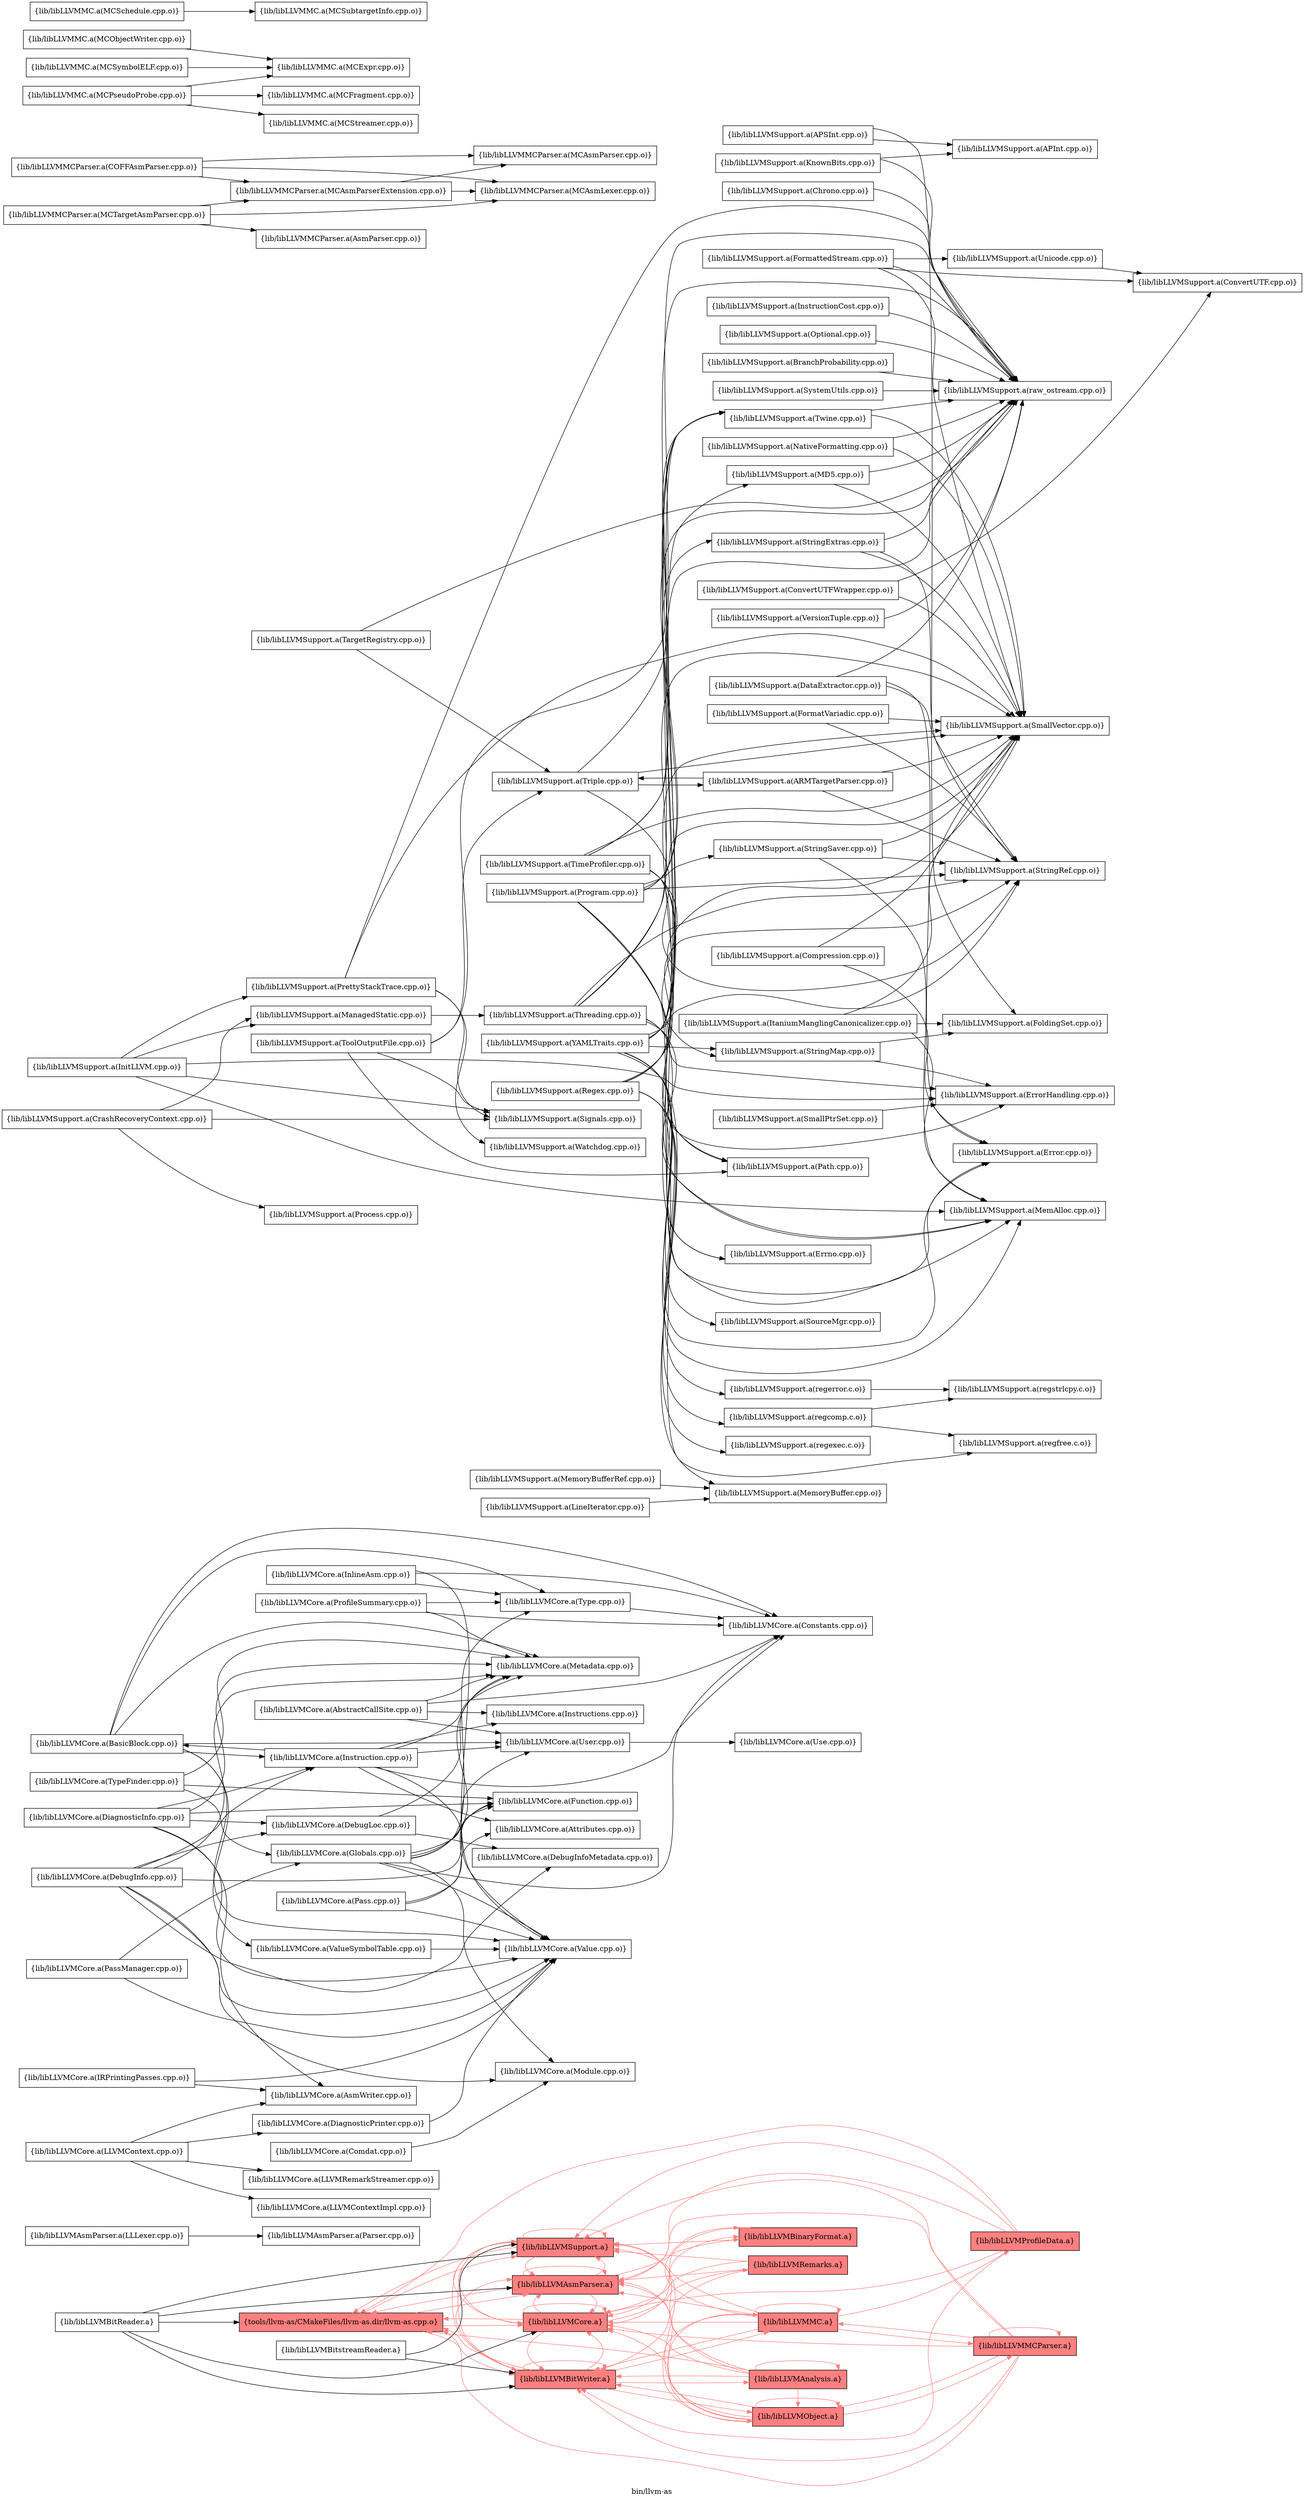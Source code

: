 digraph "bin/llvm-as" {
	label="bin/llvm-as";
	rankdir="LR"
	{ rank=same; Node0x562f87771218;  }
	{ rank=same; Node0x562f87770958; Node0x562f87770458; Node0x562f87771538; Node0x562f87771038;  }
	{ rank=same; Node0x562f8776b8b8; Node0x562f87771d58; Node0x562f877727f8; Node0x562f8776a558; Node0x562f87772c58;  }

	Node0x562f87771218 [shape=record,shape=box,style=filled,fillcolor="1.000000 0.5 1",group=1,label="{tools/llvm-as/CMakeFiles/llvm-as.dir/llvm-as.cpp.o}"];
	Node0x562f87771218 -> Node0x562f87770958[color="1.000000 0.5 1"];
	Node0x562f87771218 -> Node0x562f87770458[color="1.000000 0.5 1"];
	Node0x562f87771218 -> Node0x562f87771538[color="1.000000 0.5 1"];
	Node0x562f87771218 -> Node0x562f87771038[color="1.000000 0.5 1"];
	Node0x562f87770958 [shape=record,shape=box,style=filled,fillcolor="1.000000 0.5 1",group=1,label="{lib/libLLVMAsmParser.a}"];
	Node0x562f87770958 -> Node0x562f87771218[color="1.000000 0.5 1"];
	Node0x562f87770958 -> Node0x562f87770958[color="1.000000 0.5 1"];
	Node0x562f87770958 -> Node0x562f87771538[color="1.000000 0.5 1"];
	Node0x562f87770958 -> Node0x562f87771038[color="1.000000 0.5 1"];
	Node0x562f87770958 -> Node0x562f8776b8b8[color="1.000000 0.5 1"];
	Node0x562f87770458 [shape=record,shape=box,style=filled,fillcolor="1.000000 0.5 1",group=1,label="{lib/libLLVMBitWriter.a}"];
	Node0x562f87770458 -> Node0x562f87771218[color="1.000000 0.5 1"];
	Node0x562f87770458 -> Node0x562f87770958[color="1.000000 0.5 1"];
	Node0x562f87770458 -> Node0x562f87770458[color="1.000000 0.5 1"];
	Node0x562f87770458 -> Node0x562f87771538[color="1.000000 0.5 1"];
	Node0x562f87770458 -> Node0x562f87771038[color="1.000000 0.5 1"];
	Node0x562f87770458 -> Node0x562f87771d58[color="1.000000 0.5 1"];
	Node0x562f87770458 -> Node0x562f877727f8[color="1.000000 0.5 1"];
	Node0x562f87770458 -> Node0x562f8776a558[color="1.000000 0.5 1"];
	Node0x562f87771538 [shape=record,shape=box,style=filled,fillcolor="1.000000 0.5 1",group=1,label="{lib/libLLVMCore.a}"];
	Node0x562f87771538 -> Node0x562f87771218[color="1.000000 0.5 1"];
	Node0x562f87771538 -> Node0x562f87770958[color="1.000000 0.5 1"];
	Node0x562f87771538 -> Node0x562f87770458[color="1.000000 0.5 1"];
	Node0x562f87771538 -> Node0x562f87771538[color="1.000000 0.5 1"];
	Node0x562f87771538 -> Node0x562f87771038[color="1.000000 0.5 1"];
	Node0x562f87771538 -> Node0x562f8776b8b8[color="1.000000 0.5 1"];
	Node0x562f87771538 -> Node0x562f87772c58[color="1.000000 0.5 1"];
	Node0x562f87771038 [shape=record,shape=box,style=filled,fillcolor="1.000000 0.5 1",group=1,label="{lib/libLLVMSupport.a}"];
	Node0x562f87771038 -> Node0x562f87770958[color="1.000000 0.5 1"];
	Node0x562f87771038 -> Node0x562f87770458[color="1.000000 0.5 1"];
	Node0x562f87771038 -> Node0x562f87771538[color="1.000000 0.5 1"];
	Node0x562f87771038 -> Node0x562f87771038[color="1.000000 0.5 1"];
	Node0x562f87771038 -> Node0x562f87771218[color="1.000000 0.5 1"];
	Node0x562f87772fc8 [shape=record,shape=box,group=0,label="{lib/libLLVMAsmParser.a(LLLexer.cpp.o)}"];
	Node0x562f87772fc8 -> Node0x562f877728e8;
	Node0x562f877728e8 [shape=record,shape=box,group=0,label="{lib/libLLVMAsmParser.a(Parser.cpp.o)}"];
	Node0x562f8776b8b8 [shape=record,shape=box,style=filled,fillcolor="1.000000 0.5 1",group=1,label="{lib/libLLVMBinaryFormat.a}"];
	Node0x562f8776b8b8 -> Node0x562f87771538[color="1.000000 0.5 1"];
	Node0x562f8776b8b8 -> Node0x562f87771038[color="1.000000 0.5 1"];
	Node0x562f87771d58 [shape=record,shape=box,style=filled,fillcolor="1.000000 0.5 1",group=1,label="{lib/libLLVMAnalysis.a}"];
	Node0x562f87771d58 -> Node0x562f87771218[color="1.000000 0.5 1"];
	Node0x562f87771d58 -> Node0x562f87770958[color="1.000000 0.5 1"];
	Node0x562f87771d58 -> Node0x562f87771538[color="1.000000 0.5 1"];
	Node0x562f87771d58 -> Node0x562f87771038[color="1.000000 0.5 1"];
	Node0x562f87771d58 -> Node0x562f877727f8[color="1.000000 0.5 1"];
	Node0x562f87771d58 -> Node0x562f87770458[color="1.000000 0.5 1"];
	Node0x562f87771d58 -> Node0x562f87771d58[color="1.000000 0.5 1"];
	Node0x562f877727f8 [shape=record,shape=box,style=filled,fillcolor="1.000000 0.5 1",group=1,label="{lib/libLLVMObject.a}"];
	Node0x562f877727f8 -> Node0x562f87770958[color="1.000000 0.5 1"];
	Node0x562f877727f8 -> Node0x562f87770458[color="1.000000 0.5 1"];
	Node0x562f877727f8 -> Node0x562f87771538[color="1.000000 0.5 1"];
	Node0x562f877727f8 -> Node0x562f87771038[color="1.000000 0.5 1"];
	Node0x562f877727f8 -> Node0x562f877727f8[color="1.000000 0.5 1"];
	Node0x562f877727f8 -> Node0x562f8776a558[color="1.000000 0.5 1"];
	Node0x562f877727f8 -> Node0x562f87773ab8[color="1.000000 0.5 1"];
	Node0x562f8776a558 [shape=record,shape=box,style=filled,fillcolor="1.000000 0.5 1",group=1,label="{lib/libLLVMMC.a}"];
	Node0x562f8776a558 -> Node0x562f87771538[color="1.000000 0.5 1"];
	Node0x562f8776a558 -> Node0x562f87771038[color="1.000000 0.5 1"];
	Node0x562f8776a558 -> Node0x562f877727f8[color="1.000000 0.5 1"];
	Node0x562f8776a558 -> Node0x562f8776a558[color="1.000000 0.5 1"];
	Node0x562f8776a558 -> Node0x562f87770958[color="1.000000 0.5 1"];
	Node0x562f8776a558 -> Node0x562f87770458[color="1.000000 0.5 1"];
	Node0x562f8776a558 -> Node0x562f87771858[color="1.000000 0.5 1"];
	Node0x562f8776a558 -> Node0x562f87773ab8[color="1.000000 0.5 1"];
	Node0x562f8776a558 -> Node0x562f8776b8b8[color="1.000000 0.5 1"];
	Node0x562f8776a468 [shape=record,shape=box,group=0,label="{lib/libLLVMCore.a(BasicBlock.cpp.o)}"];
	Node0x562f8776a468 -> Node0x562f8776d848;
	Node0x562f8776a468 -> Node0x562f8776b318;
	Node0x562f8776a468 -> Node0x562f8776ee78;
	Node0x562f8776a468 -> Node0x562f877730b8;
	Node0x562f8776a468 -> Node0x562f877719e8;
	Node0x562f8776a468 -> Node0x562f87771da8;
	Node0x562f8776a468 -> Node0x562f877729d8;
	Node0x562f8776d848 [shape=record,shape=box,group=0,label="{lib/libLLVMCore.a(Constants.cpp.o)}"];
	Node0x562f8776b318 [shape=record,shape=box,group=0,label="{lib/libLLVMCore.a(Instruction.cpp.o)}"];
	Node0x562f8776b318 -> Node0x562f8776b368;
	Node0x562f8776b318 -> Node0x562f8776a468;
	Node0x562f8776b318 -> Node0x562f8776d848;
	Node0x562f8776b318 -> Node0x562f8776ad28;
	Node0x562f8776b318 -> Node0x562f8776ee78;
	Node0x562f8776b318 -> Node0x562f877719e8;
	Node0x562f8776b318 -> Node0x562f87771da8;
	Node0x562f8776ee78 [shape=record,shape=box,group=0,label="{lib/libLLVMCore.a(Metadata.cpp.o)}"];
	Node0x562f877730b8 [shape=record,shape=box,group=0,label="{lib/libLLVMCore.a(Type.cpp.o)}"];
	Node0x562f877730b8 -> Node0x562f8776d848;
	Node0x562f877719e8 [shape=record,shape=box,group=0,label="{lib/libLLVMCore.a(User.cpp.o)}"];
	Node0x562f877719e8 -> Node0x562f87773ec8;
	Node0x562f87771da8 [shape=record,shape=box,group=0,label="{lib/libLLVMCore.a(Value.cpp.o)}"];
	Node0x562f877729d8 [shape=record,shape=box,group=0,label="{lib/libLLVMCore.a(ValueSymbolTable.cpp.o)}"];
	Node0x562f877729d8 -> Node0x562f87771da8;
	Node0x562f8776e608 [shape=record,shape=box,group=0,label="{lib/libLLVMCore.a(Comdat.cpp.o)}"];
	Node0x562f8776e608 -> Node0x562f8776e748;
	Node0x562f8776e748 [shape=record,shape=box,group=0,label="{lib/libLLVMCore.a(Module.cpp.o)}"];
	Node0x562f877717b8 [shape=record,shape=box,group=0,label="{lib/libLLVMCore.a(DebugInfo.cpp.o)}"];
	Node0x562f877717b8 -> Node0x562f87770b38;
	Node0x562f877717b8 -> Node0x562f87771808;
	Node0x562f877717b8 -> Node0x562f8776cc68;
	Node0x562f877717b8 -> Node0x562f8776b318;
	Node0x562f877717b8 -> Node0x562f8776ee78;
	Node0x562f877717b8 -> Node0x562f8776e748;
	Node0x562f877717b8 -> Node0x562f87771da8;
	Node0x562f87770b38 [shape=record,shape=box,group=0,label="{lib/libLLVMCore.a(DebugInfoMetadata.cpp.o)}"];
	Node0x562f87771808 [shape=record,shape=box,group=0,label="{lib/libLLVMCore.a(DebugLoc.cpp.o)}"];
	Node0x562f87771808 -> Node0x562f87770b38;
	Node0x562f87771808 -> Node0x562f8776ee78;
	Node0x562f8776cc68 [shape=record,shape=box,group=0,label="{lib/libLLVMCore.a(Function.cpp.o)}"];
	Node0x562f8776cf38 [shape=record,shape=box,group=0,label="{lib/libLLVMCore.a(DiagnosticInfo.cpp.o)}"];
	Node0x562f8776cf38 -> Node0x562f8776b6d8;
	Node0x562f8776cf38 -> Node0x562f87771808;
	Node0x562f8776cf38 -> Node0x562f8776cc68;
	Node0x562f8776cf38 -> Node0x562f8776b318;
	Node0x562f8776cf38 -> Node0x562f8776ee78;
	Node0x562f8776cf38 -> Node0x562f87771da8;
	Node0x562f8776b6d8 [shape=record,shape=box,group=0,label="{lib/libLLVMCore.a(AsmWriter.cpp.o)}"];
	Node0x562f8776d348 [shape=record,shape=box,group=0,label="{lib/libLLVMCore.a(AbstractCallSite.cpp.o)}"];
	Node0x562f8776d348 -> Node0x562f8776d848;
	Node0x562f8776d348 -> Node0x562f8776ad28;
	Node0x562f8776d348 -> Node0x562f8776ee78;
	Node0x562f8776d348 -> Node0x562f877719e8;
	Node0x562f8776ad28 [shape=record,shape=box,group=0,label="{lib/libLLVMCore.a(Instructions.cpp.o)}"];
	Node0x562f8776e568 [shape=record,shape=box,group=0,label="{lib/libLLVMCore.a(Globals.cpp.o)}"];
	Node0x562f8776e568 -> Node0x562f8776d848;
	Node0x562f8776e568 -> Node0x562f8776cc68;
	Node0x562f8776e568 -> Node0x562f8776ee78;
	Node0x562f8776e568 -> Node0x562f8776e748;
	Node0x562f8776e568 -> Node0x562f877730b8;
	Node0x562f8776e568 -> Node0x562f877719e8;
	Node0x562f8776e568 -> Node0x562f87771da8;
	Node0x562f8776a198 [shape=record,shape=box,group=0,label="{lib/libLLVMCore.a(InlineAsm.cpp.o)}"];
	Node0x562f8776a198 -> Node0x562f8776d848;
	Node0x562f8776a198 -> Node0x562f877730b8;
	Node0x562f8776a198 -> Node0x562f87771da8;
	Node0x562f8776b368 [shape=record,shape=box,group=0,label="{lib/libLLVMCore.a(Attributes.cpp.o)}"];
	Node0x562f8776b408 [shape=record,shape=box,group=0,label="{lib/libLLVMCore.a(LLVMContext.cpp.o)}"];
	Node0x562f8776b408 -> Node0x562f8776b6d8;
	Node0x562f8776b408 -> Node0x562f8776c128;
	Node0x562f8776b408 -> Node0x562f8776ce48;
	Node0x562f8776b408 -> Node0x562f8776d578;
	Node0x562f8776c128 [shape=record,shape=box,group=0,label="{lib/libLLVMCore.a(DiagnosticPrinter.cpp.o)}"];
	Node0x562f8776c128 -> Node0x562f87771da8;
	Node0x562f8776ce48 [shape=record,shape=box,group=0,label="{lib/libLLVMCore.a(LLVMContextImpl.cpp.o)}"];
	Node0x562f8776d578 [shape=record,shape=box,group=0,label="{lib/libLLVMCore.a(LLVMRemarkStreamer.cpp.o)}"];
	Node0x562f87772c58 [shape=record,shape=box,style=filled,fillcolor="1.000000 0.5 1",group=1,label="{lib/libLLVMRemarks.a}"];
	Node0x562f87772c58 -> Node0x562f87771038[color="1.000000 0.5 1"];
	Node0x562f87772c58 -> Node0x562f87770458[color="1.000000 0.5 1"];
	Node0x562f87772c58 -> Node0x562f87771538[color="1.000000 0.5 1"];
	Node0x562f87772c58 -> Node0x562f87770958[color="1.000000 0.5 1"];
	Node0x562f8776fc38 [shape=record,shape=box,group=0,label="{lib/libLLVMCore.a(ProfileSummary.cpp.o)}"];
	Node0x562f8776fc38 -> Node0x562f8776d848;
	Node0x562f8776fc38 -> Node0x562f8776ee78;
	Node0x562f8776fc38 -> Node0x562f877730b8;
	Node0x562f877732e8 [shape=record,shape=box,group=0,label="{lib/libLLVMCore.a(TypeFinder.cpp.o)}"];
	Node0x562f877732e8 -> Node0x562f8776cc68;
	Node0x562f877732e8 -> Node0x562f8776e568;
	Node0x562f877732e8 -> Node0x562f8776ee78;
	Node0x562f87773ec8 [shape=record,shape=box,group=0,label="{lib/libLLVMCore.a(Use.cpp.o)}"];
	Node0x562f8776c178 [shape=record,shape=box,group=0,label="{lib/libLLVMCore.a(Pass.cpp.o)}"];
	Node0x562f8776c178 -> Node0x562f8776b368;
	Node0x562f8776c178 -> Node0x562f8776cc68;
	Node0x562f8776c178 -> Node0x562f87771da8;
	Node0x562f8776b3b8 [shape=record,shape=box,group=0,label="{lib/libLLVMCore.a(IRPrintingPasses.cpp.o)}"];
	Node0x562f8776b3b8 -> Node0x562f8776b6d8;
	Node0x562f8776b3b8 -> Node0x562f87771da8;
	Node0x562f8776c268 [shape=record,shape=box,group=0,label="{lib/libLLVMCore.a(PassManager.cpp.o)}"];
	Node0x562f8776c268 -> Node0x562f8776e568;
	Node0x562f8776c268 -> Node0x562f87771da8;
	Node0x562f8776f418 [shape=record,shape=box,group=0,label="{lib/libLLVMSupport.a(APSInt.cpp.o)}"];
	Node0x562f8776f418 -> Node0x562f8776f6e8;
	Node0x562f8776f418 -> Node0x562f8776af58;
	Node0x562f8776f6e8 [shape=record,shape=box,group=0,label="{lib/libLLVMSupport.a(APInt.cpp.o)}"];
	Node0x562f8776af58 [shape=record,shape=box,group=0,label="{lib/libLLVMSupport.a(FoldingSet.cpp.o)}"];
	Node0x562f8776cdf8 [shape=record,shape=box,group=0,label="{lib/libLLVMSupport.a(Chrono.cpp.o)}"];
	Node0x562f8776cdf8 -> Node0x562f8776f508;
	Node0x562f8776f508 [shape=record,shape=box,group=0,label="{lib/libLLVMSupport.a(raw_ostream.cpp.o)}"];
	Node0x562f8776dcf8 [shape=record,shape=box,group=0,label="{lib/libLLVMSupport.a(ConvertUTFWrapper.cpp.o)}"];
	Node0x562f8776dcf8 -> Node0x562f8776e978;
	Node0x562f8776dcf8 -> Node0x562f8776e0b8;
	Node0x562f8776e978 [shape=record,shape=box,group=0,label="{lib/libLLVMSupport.a(ConvertUTF.cpp.o)}"];
	Node0x562f8776e0b8 [shape=record,shape=box,group=0,label="{lib/libLLVMSupport.a(SmallVector.cpp.o)}"];
	Node0x562f8776bd18 [shape=record,shape=box,group=0,label="{lib/libLLVMSupport.a(FormattedStream.cpp.o)}"];
	Node0x562f8776bd18 -> Node0x562f8776e978;
	Node0x562f8776bd18 -> Node0x562f8776e0b8;
	Node0x562f8776bd18 -> Node0x562f87773a18;
	Node0x562f8776bd18 -> Node0x562f8776f508;
	Node0x562f87773a18 [shape=record,shape=box,group=0,label="{lib/libLLVMSupport.a(Unicode.cpp.o)}"];
	Node0x562f87773a18 -> Node0x562f8776e978;
	Node0x562f8776bf98 [shape=record,shape=box,group=0,label="{lib/libLLVMSupport.a(FormatVariadic.cpp.o)}"];
	Node0x562f8776bf98 -> Node0x562f8776e0b8;
	Node0x562f8776bf98 -> Node0x562f87770bd8;
	Node0x562f87770bd8 [shape=record,shape=box,group=0,label="{lib/libLLVMSupport.a(StringRef.cpp.o)}"];
	Node0x562f8776e388 [shape=record,shape=box,group=0,label="{lib/libLLVMSupport.a(InitLLVM.cpp.o)}"];
	Node0x562f8776e388 -> Node0x562f8776ac88;
	Node0x562f8776e388 -> Node0x562f8776d898;
	Node0x562f8776e388 -> Node0x562f8776d118;
	Node0x562f8776e388 -> Node0x562f8776b2c8;
	Node0x562f8776e388 -> Node0x562f8776dac8;
	Node0x562f8776ac88 [shape=record,shape=box,group=0,label="{lib/libLLVMSupport.a(ErrorHandling.cpp.o)}"];
	Node0x562f8776d898 [shape=record,shape=box,group=0,label="{lib/libLLVMSupport.a(ManagedStatic.cpp.o)}"];
	Node0x562f8776d898 -> Node0x562f8776c358;
	Node0x562f8776d118 [shape=record,shape=box,group=0,label="{lib/libLLVMSupport.a(MemAlloc.cpp.o)}"];
	Node0x562f8776b2c8 [shape=record,shape=box,group=0,label="{lib/libLLVMSupport.a(PrettyStackTrace.cpp.o)}"];
	Node0x562f8776b2c8 -> Node0x562f8776e0b8;
	Node0x562f8776b2c8 -> Node0x562f8776f508;
	Node0x562f8776b2c8 -> Node0x562f8776dac8;
	Node0x562f8776b2c8 -> Node0x562f8776a918;
	Node0x562f8776dac8 [shape=record,shape=box,group=0,label="{lib/libLLVMSupport.a(Signals.cpp.o)}"];
	Node0x562f8776dc58 [shape=record,shape=box,group=0,label="{lib/libLLVMSupport.a(InstructionCost.cpp.o)}"];
	Node0x562f8776dc58 -> Node0x562f8776f508;
	Node0x562f8776c358 [shape=record,shape=box,group=0,label="{lib/libLLVMSupport.a(Threading.cpp.o)}"];
	Node0x562f8776c358 -> Node0x562f8776ac88;
	Node0x562f8776c358 -> Node0x562f8776d118;
	Node0x562f8776c358 -> Node0x562f8776e0b8;
	Node0x562f8776c358 -> Node0x562f87770bd8;
	Node0x562f8776c358 -> Node0x562f87771f88;
	Node0x562f8776c358 -> Node0x562f8776d5c8;
	Node0x562f8776c088 [shape=record,shape=box,group=0,label="{lib/libLLVMSupport.a(MD5.cpp.o)}"];
	Node0x562f8776c088 -> Node0x562f8776e0b8;
	Node0x562f8776c088 -> Node0x562f8776f508;
	Node0x562f8776bae8 [shape=record,shape=box,group=0,label="{lib/libLLVMSupport.a(NativeFormatting.cpp.o)}"];
	Node0x562f8776bae8 -> Node0x562f8776e0b8;
	Node0x562f8776bae8 -> Node0x562f8776f508;
	Node0x562f8776a918 [shape=record,shape=box,group=0,label="{lib/libLLVMSupport.a(Watchdog.cpp.o)}"];
	Node0x562f8776a4b8 [shape=record,shape=box,group=0,label="{lib/libLLVMSupport.a(Regex.cpp.o)}"];
	Node0x562f8776a4b8 -> Node0x562f8776e0b8;
	Node0x562f8776a4b8 -> Node0x562f87770bd8;
	Node0x562f8776a4b8 -> Node0x562f87771f88;
	Node0x562f8776a4b8 -> Node0x562f8776fbe8;
	Node0x562f8776a4b8 -> Node0x562f877707c8;
	Node0x562f8776a4b8 -> Node0x562f87770b88;
	Node0x562f8776a4b8 -> Node0x562f877718a8;
	Node0x562f87771f88 [shape=record,shape=box,group=0,label="{lib/libLLVMSupport.a(Twine.cpp.o)}"];
	Node0x562f87771f88 -> Node0x562f8776e0b8;
	Node0x562f87771f88 -> Node0x562f8776f508;
	Node0x562f8776fbe8 [shape=record,shape=box,group=0,label="{lib/libLLVMSupport.a(regcomp.c.o)}"];
	Node0x562f8776fbe8 -> Node0x562f877718a8;
	Node0x562f8776fbe8 -> Node0x562f87771a38;
	Node0x562f877707c8 [shape=record,shape=box,group=0,label="{lib/libLLVMSupport.a(regerror.c.o)}"];
	Node0x562f877707c8 -> Node0x562f87771a38;
	Node0x562f87770b88 [shape=record,shape=box,group=0,label="{lib/libLLVMSupport.a(regexec.c.o)}"];
	Node0x562f877718a8 [shape=record,shape=box,group=0,label="{lib/libLLVMSupport.a(regfree.c.o)}"];
	Node0x562f8776e838 [shape=record,shape=box,group=0,label="{lib/libLLVMSupport.a(SmallPtrSet.cpp.o)}"];
	Node0x562f8776e838 -> Node0x562f8776ac88;
	Node0x562f8776f648 [shape=record,shape=box,group=0,label="{lib/libLLVMSupport.a(StringExtras.cpp.o)}"];
	Node0x562f8776f648 -> Node0x562f8776e0b8;
	Node0x562f8776f648 -> Node0x562f87770bd8;
	Node0x562f8776f648 -> Node0x562f8776f508;
	Node0x562f8776f468 [shape=record,shape=box,group=0,label="{lib/libLLVMSupport.a(StringMap.cpp.o)}"];
	Node0x562f8776f468 -> Node0x562f8776ac88;
	Node0x562f8776f468 -> Node0x562f8776af58;
	Node0x562f87770e58 [shape=record,shape=box,group=0,label="{lib/libLLVMSupport.a(StringSaver.cpp.o)}"];
	Node0x562f87770e58 -> Node0x562f8776d118;
	Node0x562f87770e58 -> Node0x562f8776e0b8;
	Node0x562f87770e58 -> Node0x562f87770bd8;
	Node0x562f87772898 [shape=record,shape=box,group=0,label="{lib/libLLVMSupport.a(SystemUtils.cpp.o)}"];
	Node0x562f87772898 -> Node0x562f8776f508;
	Node0x562f877725c8 [shape=record,shape=box,group=0,label="{lib/libLLVMSupport.a(TimeProfiler.cpp.o)}"];
	Node0x562f877725c8 -> Node0x562f8776a0a8;
	Node0x562f877725c8 -> Node0x562f8776d118;
	Node0x562f877725c8 -> Node0x562f8776e0b8;
	Node0x562f877725c8 -> Node0x562f8776f468;
	Node0x562f877725c8 -> Node0x562f87771f88;
	Node0x562f877725c8 -> Node0x562f8776f508;
	Node0x562f877725c8 -> Node0x562f87772848;
	Node0x562f8776a0a8 [shape=record,shape=box,group=0,label="{lib/libLLVMSupport.a(Error.cpp.o)}"];
	Node0x562f87772848 [shape=record,shape=box,group=0,label="{lib/libLLVMSupport.a(Path.cpp.o)}"];
	Node0x562f87770c78 [shape=record,shape=box,group=0,label="{lib/libLLVMSupport.a(ToolOutputFile.cpp.o)}"];
	Node0x562f87770c78 -> Node0x562f87770818;
	Node0x562f87770c78 -> Node0x562f8776f508;
	Node0x562f87770c78 -> Node0x562f87772848;
	Node0x562f87770c78 -> Node0x562f8776dac8;
	Node0x562f87770818 [shape=record,shape=box,group=0,label="{lib/libLLVMSupport.a(Triple.cpp.o)}"];
	Node0x562f87770818 -> Node0x562f8776e0b8;
	Node0x562f87770818 -> Node0x562f87770bd8;
	Node0x562f87770818 -> Node0x562f877722a8;
	Node0x562f87770818 -> Node0x562f87771f88;
	Node0x562f877722a8 [shape=record,shape=box,group=0,label="{lib/libLLVMSupport.a(ARMTargetParser.cpp.o)}"];
	Node0x562f877722a8 -> Node0x562f8776e0b8;
	Node0x562f877722a8 -> Node0x562f87770bd8;
	Node0x562f877722a8 -> Node0x562f87770818;
	Node0x562f87771a38 [shape=record,shape=box,group=0,label="{lib/libLLVMSupport.a(regstrlcpy.c.o)}"];
	Node0x562f87773888 [shape=record,shape=box,group=0,label="{lib/libLLVMSupport.a(CrashRecoveryContext.cpp.o)}"];
	Node0x562f87773888 -> Node0x562f8776d898;
	Node0x562f87773888 -> Node0x562f87773568;
	Node0x562f87773888 -> Node0x562f8776dac8;
	Node0x562f87773568 [shape=record,shape=box,group=0,label="{lib/libLLVMSupport.a(Process.cpp.o)}"];
	Node0x562f87773b58 [shape=record,shape=box,group=0,label="{lib/libLLVMSupport.a(Program.cpp.o)}"];
	Node0x562f87773b58 -> Node0x562f8776d118;
	Node0x562f87773b58 -> Node0x562f8776e0b8;
	Node0x562f87773b58 -> Node0x562f8776f648;
	Node0x562f87773b58 -> Node0x562f87770e58;
	Node0x562f87773b58 -> Node0x562f87770bd8;
	Node0x562f87773b58 -> Node0x562f8776f508;
	Node0x562f87773b58 -> Node0x562f87772848;
	Node0x562f87773b58 -> Node0x562f8776d5c8;
	Node0x562f8776d5c8 [shape=record,shape=box,group=0,label="{lib/libLLVMSupport.a(Errno.cpp.o)}"];
	Node0x562f8776b4a8 [shape=record,shape=box,group=0,label="{lib/libLLVMSupport.a(TargetRegistry.cpp.o)}"];
	Node0x562f8776b4a8 -> Node0x562f87770818;
	Node0x562f8776b4a8 -> Node0x562f8776f508;
	Node0x562f87771628 [shape=record,shape=box,group=0,label="{lib/libLLVMSupport.a(KnownBits.cpp.o)}"];
	Node0x562f87771628 -> Node0x562f8776f6e8;
	Node0x562f87771628 -> Node0x562f8776f508;
	Node0x562f8776ef18 [shape=record,shape=box,group=0,label="{lib/libLLVMSupport.a(Optional.cpp.o)}"];
	Node0x562f8776ef18 -> Node0x562f8776f508;
	Node0x562f8776a878 [shape=record,shape=box,group=0,label="{lib/libLLVMSupport.a(BranchProbability.cpp.o)}"];
	Node0x562f8776a878 -> Node0x562f8776f508;
	Node0x562f87771858 [shape=record,shape=box,style=filled,fillcolor="1.000000 0.5 1",group=1,label="{lib/libLLVMProfileData.a}"];
	Node0x562f87771858 -> Node0x562f87771218[color="1.000000 0.5 1"];
	Node0x562f87771858 -> Node0x562f87770458[color="1.000000 0.5 1"];
	Node0x562f87771858 -> Node0x562f87771538[color="1.000000 0.5 1"];
	Node0x562f87771858 -> Node0x562f87771038[color="1.000000 0.5 1"];
	Node0x562f87771858 -> Node0x562f87770958[color="1.000000 0.5 1"];
	Node0x562f8776e018 [shape=record,shape=box,group=0,label="{lib/libLLVMSupport.a(Compression.cpp.o)}"];
	Node0x562f8776e018 -> Node0x562f8776a0a8;
	Node0x562f8776e018 -> Node0x562f8776e0b8;
	Node0x562f8776d988 [shape=record,shape=box,group=0,label="{lib/libLLVMSupport.a(ItaniumManglingCanonicalizer.cpp.o)}"];
	Node0x562f8776d988 -> Node0x562f8776af58;
	Node0x562f8776d988 -> Node0x562f8776d118;
	Node0x562f8776d988 -> Node0x562f8776e0b8;
	Node0x562f8776cda8 [shape=record,shape=box,group=0,label="{lib/libLLVMSupport.a(LineIterator.cpp.o)}"];
	Node0x562f8776cda8 -> Node0x562f8776c9e8;
	Node0x562f8776c9e8 [shape=record,shape=box,group=0,label="{lib/libLLVMSupport.a(MemoryBuffer.cpp.o)}"];
	Node0x562f8776a0f8 [shape=record,shape=box,group=0,label="{lib/libLLVMSupport.a(DataExtractor.cpp.o)}"];
	Node0x562f8776a0f8 -> Node0x562f8776a0a8;
	Node0x562f8776a0f8 -> Node0x562f87770bd8;
	Node0x562f8776a0f8 -> Node0x562f8776f508;
	Node0x562f87773ab8 [shape=record,shape=box,style=filled,fillcolor="1.000000 0.5 1",group=1,label="{lib/libLLVMMCParser.a}"];
	Node0x562f87773ab8 -> Node0x562f87771218[color="1.000000 0.5 1"];
	Node0x562f87773ab8 -> Node0x562f87770958[color="1.000000 0.5 1"];
	Node0x562f87773ab8 -> Node0x562f87770458[color="1.000000 0.5 1"];
	Node0x562f87773ab8 -> Node0x562f87771538[color="1.000000 0.5 1"];
	Node0x562f87773ab8 -> Node0x562f87771038[color="1.000000 0.5 1"];
	Node0x562f87773ab8 -> Node0x562f877727f8[color="1.000000 0.5 1"];
	Node0x562f87773ab8 -> Node0x562f87773ab8[color="1.000000 0.5 1"];
	Node0x562f87773ab8 -> Node0x562f8776a558[color="1.000000 0.5 1"];
	Node0x562f877722f8 [shape=record,shape=box,group=0,label="{lib/libLLVMBitReader.a}"];
	Node0x562f877722f8 -> Node0x562f87771218;
	Node0x562f877722f8 -> Node0x562f87770958;
	Node0x562f877722f8 -> Node0x562f87770458;
	Node0x562f877722f8 -> Node0x562f87771538;
	Node0x562f877722f8 -> Node0x562f87771038;
	Node0x562f8776d618 [shape=record,shape=box,group=0,label="{lib/libLLVMSupport.a(MemoryBufferRef.cpp.o)}"];
	Node0x562f8776d618 -> Node0x562f8776c9e8;
	Node0x562f87770048 [shape=record,shape=box,group=0,label="{lib/libLLVMSupport.a(YAMLTraits.cpp.o)}"];
	Node0x562f87770048 -> Node0x562f8776a0a8;
	Node0x562f87770048 -> Node0x562f8776ac88;
	Node0x562f87770048 -> Node0x562f8776d118;
	Node0x562f87770048 -> Node0x562f8776c9e8;
	Node0x562f87770048 -> Node0x562f8776c088;
	Node0x562f87770048 -> Node0x562f8776e0b8;
	Node0x562f87770048 -> Node0x562f8776e3d8;
	Node0x562f87770048 -> Node0x562f8776f468;
	Node0x562f87770048 -> Node0x562f87770bd8;
	Node0x562f87770048 -> Node0x562f87771f88;
	Node0x562f87770048 -> Node0x562f8776f508;
	Node0x562f8776e3d8 [shape=record,shape=box,group=0,label="{lib/libLLVMSupport.a(SourceMgr.cpp.o)}"];
	Node0x562f8776fd78 [shape=record,shape=box,group=0,label="{lib/libLLVMSupport.a(VersionTuple.cpp.o)}"];
	Node0x562f8776fd78 -> Node0x562f8776f508;
	Node0x562f87773fb8 [shape=record,shape=box,group=0,label="{lib/libLLVMBitstreamReader.a}"];
	Node0x562f87773fb8 -> Node0x562f87770458;
	Node0x562f87773fb8 -> Node0x562f87771038;
	Node0x562f8776e888 [shape=record,shape=box,group=0,label="{lib/libLLVMMCParser.a(COFFAsmParser.cpp.o)}"];
	Node0x562f8776e888 -> Node0x562f87770d68;
	Node0x562f8776e888 -> Node0x562f877704a8;
	Node0x562f8776e888 -> Node0x562f877710d8;
	Node0x562f87770d68 [shape=record,shape=box,group=0,label="{lib/libLLVMMCParser.a(MCAsmLexer.cpp.o)}"];
	Node0x562f877704a8 [shape=record,shape=box,group=0,label="{lib/libLLVMMCParser.a(MCAsmParser.cpp.o)}"];
	Node0x562f877710d8 [shape=record,shape=box,group=0,label="{lib/libLLVMMCParser.a(MCAsmParserExtension.cpp.o)}"];
	Node0x562f877710d8 -> Node0x562f87770d68;
	Node0x562f877710d8 -> Node0x562f877704a8;
	Node0x562f87771e98 [shape=record,shape=box,group=0,label="{lib/libLLVMMCParser.a(MCTargetAsmParser.cpp.o)}"];
	Node0x562f87771e98 -> Node0x562f87771678;
	Node0x562f87771e98 -> Node0x562f87770d68;
	Node0x562f87771e98 -> Node0x562f877710d8;
	Node0x562f87771678 [shape=record,shape=box,group=0,label="{lib/libLLVMMCParser.a(AsmParser.cpp.o)}"];
	Node0x562f8776c0d8 [shape=record,shape=box,group=0,label="{lib/libLLVMMC.a(MCObjectWriter.cpp.o)}"];
	Node0x562f8776c0d8 -> Node0x562f8776a9b8;
	Node0x562f8776a9b8 [shape=record,shape=box,group=0,label="{lib/libLLVMMC.a(MCExpr.cpp.o)}"];
	Node0x562f87771c18 [shape=record,shape=box,group=0,label="{lib/libLLVMMC.a(MCPseudoProbe.cpp.o)}"];
	Node0x562f87771c18 -> Node0x562f8776a9b8;
	Node0x562f87771c18 -> Node0x562f8776adc8;
	Node0x562f87771c18 -> Node0x562f8776d668;
	Node0x562f8776adc8 [shape=record,shape=box,group=0,label="{lib/libLLVMMC.a(MCFragment.cpp.o)}"];
	Node0x562f8776d668 [shape=record,shape=box,group=0,label="{lib/libLLVMMC.a(MCStreamer.cpp.o)}"];
	Node0x562f8776d168 [shape=record,shape=box,group=0,label="{lib/libLLVMMC.a(MCSchedule.cpp.o)}"];
	Node0x562f8776d168 -> Node0x562f8776d938;
	Node0x562f8776d938 [shape=record,shape=box,group=0,label="{lib/libLLVMMC.a(MCSubtargetInfo.cpp.o)}"];
	Node0x562f8776b868 [shape=record,shape=box,group=0,label="{lib/libLLVMMC.a(MCSymbolELF.cpp.o)}"];
	Node0x562f8776b868 -> Node0x562f8776a9b8;
}
